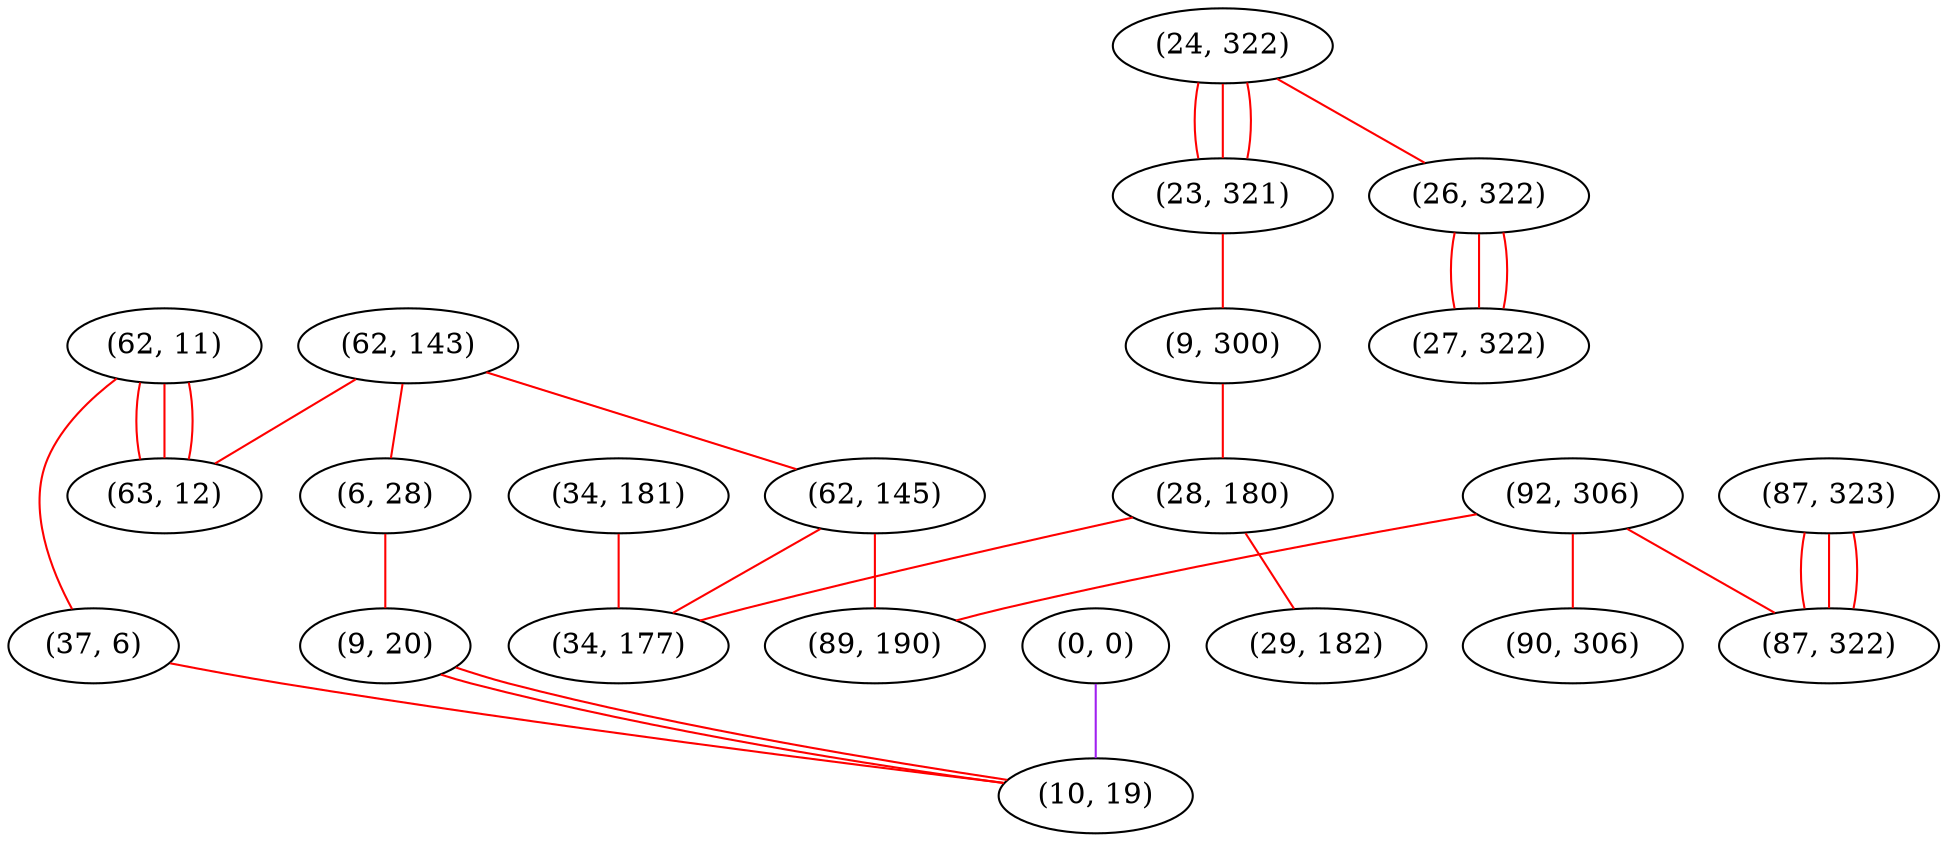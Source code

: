 graph "" {
"(62, 143)";
"(6, 28)";
"(62, 11)";
"(87, 323)";
"(62, 145)";
"(24, 322)";
"(23, 321)";
"(9, 300)";
"(92, 306)";
"(37, 6)";
"(34, 181)";
"(87, 322)";
"(28, 180)";
"(34, 177)";
"(0, 0)";
"(89, 190)";
"(9, 20)";
"(10, 19)";
"(26, 322)";
"(63, 12)";
"(27, 322)";
"(29, 182)";
"(90, 306)";
"(62, 143)" -- "(63, 12)"  [color=red, key=0, weight=1];
"(62, 143)" -- "(6, 28)"  [color=red, key=0, weight=1];
"(62, 143)" -- "(62, 145)"  [color=red, key=0, weight=1];
"(6, 28)" -- "(9, 20)"  [color=red, key=0, weight=1];
"(62, 11)" -- "(63, 12)"  [color=red, key=0, weight=1];
"(62, 11)" -- "(63, 12)"  [color=red, key=1, weight=1];
"(62, 11)" -- "(63, 12)"  [color=red, key=2, weight=1];
"(62, 11)" -- "(37, 6)"  [color=red, key=0, weight=1];
"(87, 323)" -- "(87, 322)"  [color=red, key=0, weight=1];
"(87, 323)" -- "(87, 322)"  [color=red, key=1, weight=1];
"(87, 323)" -- "(87, 322)"  [color=red, key=2, weight=1];
"(62, 145)" -- "(89, 190)"  [color=red, key=0, weight=1];
"(62, 145)" -- "(34, 177)"  [color=red, key=0, weight=1];
"(24, 322)" -- "(26, 322)"  [color=red, key=0, weight=1];
"(24, 322)" -- "(23, 321)"  [color=red, key=0, weight=1];
"(24, 322)" -- "(23, 321)"  [color=red, key=1, weight=1];
"(24, 322)" -- "(23, 321)"  [color=red, key=2, weight=1];
"(23, 321)" -- "(9, 300)"  [color=red, key=0, weight=1];
"(9, 300)" -- "(28, 180)"  [color=red, key=0, weight=1];
"(92, 306)" -- "(89, 190)"  [color=red, key=0, weight=1];
"(92, 306)" -- "(87, 322)"  [color=red, key=0, weight=1];
"(92, 306)" -- "(90, 306)"  [color=red, key=0, weight=1];
"(37, 6)" -- "(10, 19)"  [color=red, key=0, weight=1];
"(34, 181)" -- "(34, 177)"  [color=red, key=0, weight=1];
"(28, 180)" -- "(29, 182)"  [color=red, key=0, weight=1];
"(28, 180)" -- "(34, 177)"  [color=red, key=0, weight=1];
"(0, 0)" -- "(10, 19)"  [color=purple, key=0, weight=4];
"(9, 20)" -- "(10, 19)"  [color=red, key=0, weight=1];
"(9, 20)" -- "(10, 19)"  [color=red, key=1, weight=1];
"(26, 322)" -- "(27, 322)"  [color=red, key=0, weight=1];
"(26, 322)" -- "(27, 322)"  [color=red, key=1, weight=1];
"(26, 322)" -- "(27, 322)"  [color=red, key=2, weight=1];
}
